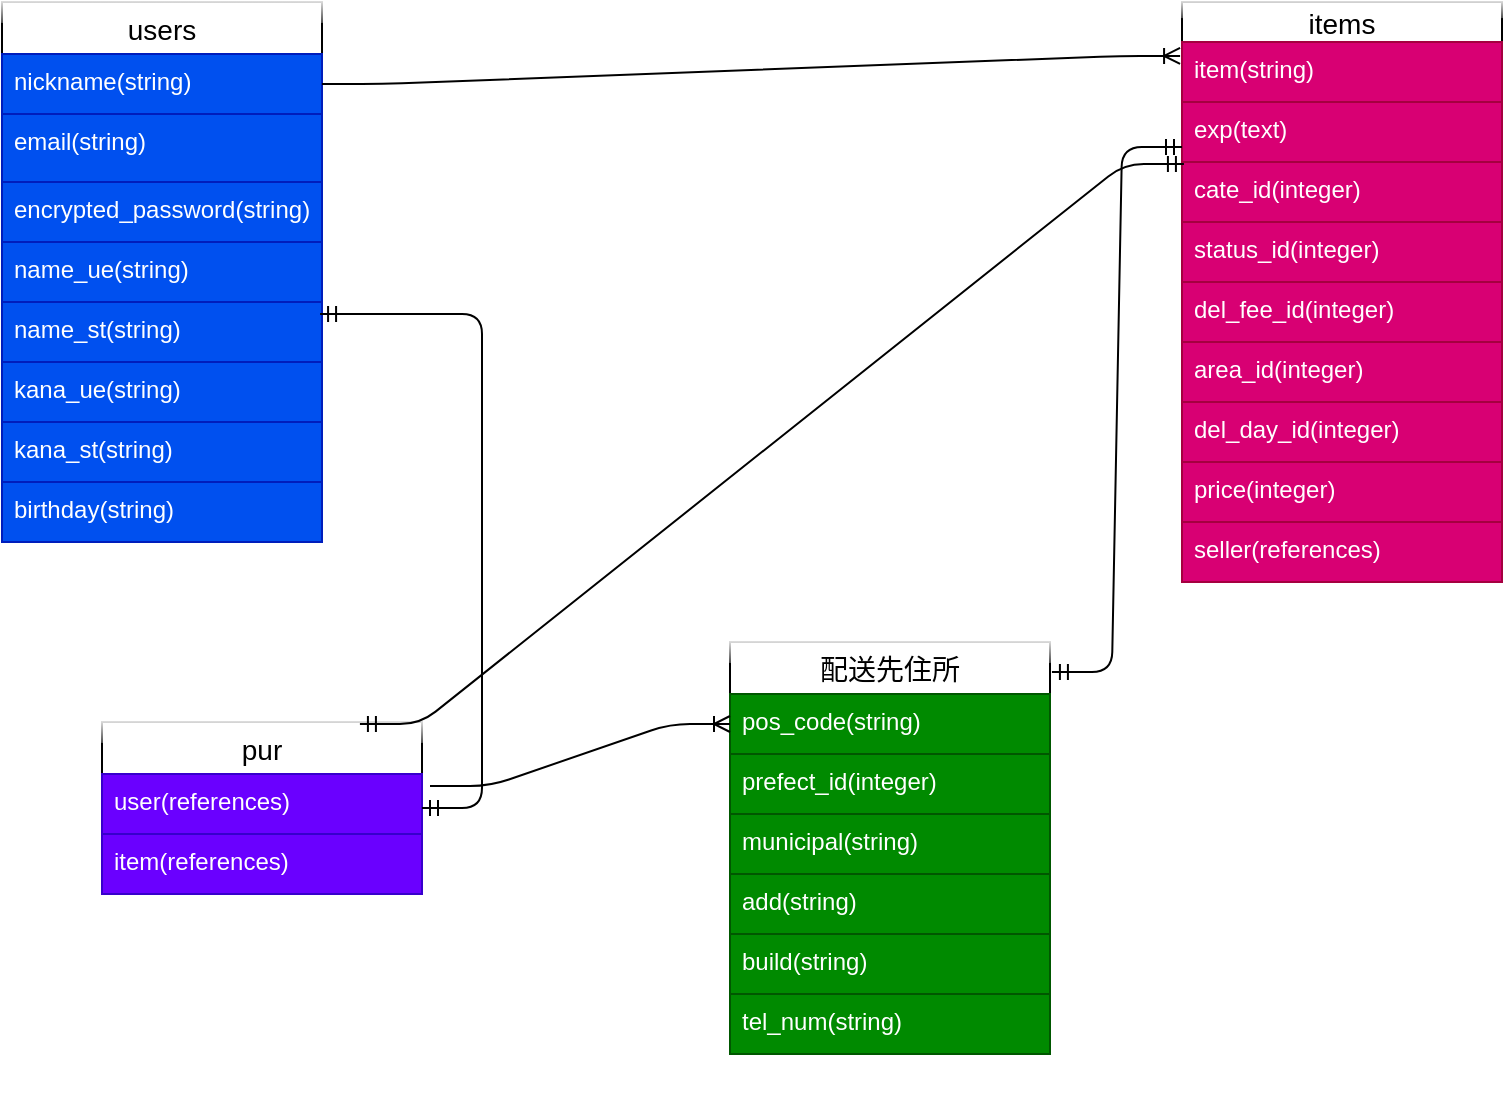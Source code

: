 <mxfile>
    <diagram id="fK0ERflPdSt6uiP2Nvxq" name="ページ1">
        <mxGraphModel dx="728" dy="558" grid="1" gridSize="10" guides="1" tooltips="1" connect="1" arrows="1" fold="1" page="1" pageScale="1" pageWidth="827" pageHeight="1169" background="none" math="0" shadow="0">
            <root>
                <mxCell id="0"/>
                <mxCell id="1" parent="0"/>
                <mxCell id="7" value="users" style="swimlane;fontStyle=0;childLayout=stackLayout;horizontal=1;startSize=26;horizontalStack=0;resizeParent=1;resizeParentMax=0;resizeLast=0;collapsible=1;marginBottom=0;align=center;fontSize=14;glass=1;" parent="1" vertex="1">
                    <mxGeometry x="50" width="160" height="270" as="geometry"/>
                </mxCell>
                <mxCell id="8" value="nickname(string)" style="text;strokeColor=#001DBC;fillColor=#0050ef;spacingLeft=4;spacingRight=4;overflow=hidden;rotatable=0;points=[[0,0.5],[1,0.5]];portConstraint=eastwest;fontSize=12;fontColor=#ffffff;" parent="7" vertex="1">
                    <mxGeometry y="26" width="160" height="30" as="geometry"/>
                </mxCell>
                <mxCell id="9" value="email(string)" style="text;strokeColor=#001DBC;fillColor=#0050ef;spacingLeft=4;spacingRight=4;overflow=hidden;rotatable=0;points=[[0,0.5],[1,0.5]];portConstraint=eastwest;fontSize=12;fontColor=#ffffff;" parent="7" vertex="1">
                    <mxGeometry y="56" width="160" height="34" as="geometry"/>
                </mxCell>
                <mxCell id="23" value="encrypted_password(string)&#10;" style="text;strokeColor=#001DBC;fillColor=#0050ef;spacingLeft=4;spacingRight=4;overflow=hidden;rotatable=0;points=[[0,0.5],[1,0.5]];portConstraint=eastwest;fontSize=12;fontColor=#ffffff;" parent="7" vertex="1">
                    <mxGeometry y="90" width="160" height="30" as="geometry"/>
                </mxCell>
                <mxCell id="73" value="name_ue(string)" style="text;strokeColor=#001DBC;fillColor=#0050ef;spacingLeft=4;spacingRight=4;overflow=hidden;rotatable=0;points=[[0,0.5],[1,0.5]];portConstraint=eastwest;fontSize=12;fontColor=#ffffff;" parent="7" vertex="1">
                    <mxGeometry y="120" width="160" height="30" as="geometry"/>
                </mxCell>
                <mxCell id="83" value="name_st(string)" style="text;strokeColor=#001DBC;fillColor=#0050ef;spacingLeft=4;spacingRight=4;overflow=hidden;rotatable=0;points=[[0,0.5],[1,0.5]];portConstraint=eastwest;fontSize=12;fontColor=#ffffff;" parent="7" vertex="1">
                    <mxGeometry y="150" width="160" height="30" as="geometry"/>
                </mxCell>
                <mxCell id="79" value="kana_ue(string)" style="text;strokeColor=#001DBC;fillColor=#0050ef;spacingLeft=4;spacingRight=4;overflow=hidden;rotatable=0;points=[[0,0.5],[1,0.5]];portConstraint=eastwest;fontSize=12;fontColor=#ffffff;" parent="7" vertex="1">
                    <mxGeometry y="180" width="160" height="30" as="geometry"/>
                </mxCell>
                <mxCell id="84" value="kana_st(string)" style="text;strokeColor=#001DBC;fillColor=#0050ef;spacingLeft=4;spacingRight=4;overflow=hidden;rotatable=0;points=[[0,0.5],[1,0.5]];portConstraint=eastwest;fontSize=12;fontColor=#ffffff;" parent="7" vertex="1">
                    <mxGeometry y="210" width="160" height="30" as="geometry"/>
                </mxCell>
                <mxCell id="80" value="birthday(string)" style="text;strokeColor=#001DBC;fillColor=#0050ef;spacingLeft=4;spacingRight=4;overflow=hidden;rotatable=0;points=[[0,0.5],[1,0.5]];portConstraint=eastwest;fontSize=12;fontColor=#ffffff;" parent="7" vertex="1">
                    <mxGeometry y="240" width="160" height="30" as="geometry"/>
                </mxCell>
                <mxCell id="12" value="items" style="swimlane;fontStyle=0;childLayout=stackLayout;horizontal=1;startSize=20;horizontalStack=0;resizeParent=1;resizeParentMax=0;resizeLast=0;collapsible=1;marginBottom=0;align=center;fontSize=14;glass=1;" parent="1" vertex="1">
                    <mxGeometry x="640" width="160" height="290" as="geometry"/>
                </mxCell>
                <mxCell id="14" value="item(string)" style="text;strokeColor=#A50040;fillColor=#d80073;spacingLeft=4;spacingRight=4;overflow=hidden;rotatable=0;points=[[0,0.5],[1,0.5]];portConstraint=eastwest;fontSize=12;fontColor=#ffffff;" parent="12" vertex="1">
                    <mxGeometry y="20" width="160" height="30" as="geometry"/>
                </mxCell>
                <mxCell id="15" value="exp(text)" style="text;strokeColor=#A50040;fillColor=#d80073;spacingLeft=4;spacingRight=4;overflow=hidden;rotatable=0;points=[[0,0.5],[1,0.5]];portConstraint=eastwest;fontSize=12;fontColor=#ffffff;" parent="12" vertex="1">
                    <mxGeometry y="50" width="160" height="30" as="geometry"/>
                </mxCell>
                <mxCell id="33" value="cate_id(integer)" style="text;strokeColor=#A50040;fillColor=#d80073;spacingLeft=4;spacingRight=4;overflow=hidden;rotatable=0;points=[[0,0.5],[1,0.5]];portConstraint=eastwest;fontSize=12;fontColor=#ffffff;" parent="12" vertex="1">
                    <mxGeometry y="80" width="160" height="30" as="geometry"/>
                </mxCell>
                <mxCell id="34" value="status_id(integer)" style="text;strokeColor=#A50040;fillColor=#d80073;spacingLeft=4;spacingRight=4;overflow=hidden;rotatable=0;points=[[0,0.5],[1,0.5]];portConstraint=eastwest;fontSize=12;fontColor=#ffffff;" parent="12" vertex="1">
                    <mxGeometry y="110" width="160" height="30" as="geometry"/>
                </mxCell>
                <mxCell id="35" value="del_fee_id(integer)" style="text;strokeColor=#A50040;fillColor=#d80073;spacingLeft=4;spacingRight=4;overflow=hidden;rotatable=0;points=[[0,0.5],[1,0.5]];portConstraint=eastwest;fontSize=12;fontColor=#ffffff;" parent="12" vertex="1">
                    <mxGeometry y="140" width="160" height="30" as="geometry"/>
                </mxCell>
                <mxCell id="36" value="area_id(integer)" style="text;strokeColor=#A50040;fillColor=#d80073;spacingLeft=4;spacingRight=4;overflow=hidden;rotatable=0;points=[[0,0.5],[1,0.5]];portConstraint=eastwest;fontSize=12;fontColor=#ffffff;" parent="12" vertex="1">
                    <mxGeometry y="170" width="160" height="30" as="geometry"/>
                </mxCell>
                <mxCell id="38" value="del_day_id(integer)" style="text;strokeColor=#A50040;fillColor=#d80073;spacingLeft=4;spacingRight=4;overflow=hidden;rotatable=0;points=[[0,0.5],[1,0.5]];portConstraint=eastwest;fontSize=12;fontColor=#ffffff;" parent="12" vertex="1">
                    <mxGeometry y="200" width="160" height="30" as="geometry"/>
                </mxCell>
                <mxCell id="39" value="price(integer)" style="text;strokeColor=#A50040;fillColor=#d80073;spacingLeft=4;spacingRight=4;overflow=hidden;rotatable=0;points=[[0,0.5],[1,0.5]];portConstraint=eastwest;fontSize=12;fontColor=#ffffff;" parent="12" vertex="1">
                    <mxGeometry y="230" width="160" height="30" as="geometry"/>
                </mxCell>
                <mxCell id="102" value="seller(references)" style="text;strokeColor=#A50040;fillColor=#d80073;spacingLeft=4;spacingRight=4;overflow=hidden;rotatable=0;points=[[0,0.5],[1,0.5]];portConstraint=eastwest;fontSize=12;fontColor=#ffffff;" parent="12" vertex="1">
                    <mxGeometry y="260" width="160" height="30" as="geometry"/>
                </mxCell>
                <mxCell id="17" value="配送先住所" style="swimlane;fontStyle=0;childLayout=stackLayout;horizontal=1;startSize=26;horizontalStack=0;resizeParent=1;resizeParentMax=0;resizeLast=0;collapsible=1;marginBottom=0;align=center;fontSize=14;glass=1;" parent="1" vertex="1">
                    <mxGeometry x="414" y="320" width="160" height="206" as="geometry"/>
                </mxCell>
                <mxCell id="18" value="pos_code(string)" style="text;strokeColor=#005700;fillColor=#008a00;spacingLeft=4;spacingRight=4;overflow=hidden;rotatable=0;points=[[0,0.5],[1,0.5]];portConstraint=eastwest;fontSize=12;fontColor=#ffffff;" parent="17" vertex="1">
                    <mxGeometry y="26" width="160" height="30" as="geometry"/>
                </mxCell>
                <mxCell id="20" value="prefect_id(integer)" style="text;strokeColor=#005700;fillColor=#008a00;spacingLeft=4;spacingRight=4;overflow=hidden;rotatable=0;points=[[0,0.5],[1,0.5]];portConstraint=eastwest;fontSize=12;fontColor=#ffffff;" parent="17" vertex="1">
                    <mxGeometry y="56" width="160" height="30" as="geometry"/>
                </mxCell>
                <mxCell id="42" value="municipal(string)" style="text;strokeColor=#005700;fillColor=#008a00;spacingLeft=4;spacingRight=4;overflow=hidden;rotatable=0;points=[[0,0.5],[1,0.5]];portConstraint=eastwest;fontSize=12;fontColor=#ffffff;" parent="17" vertex="1">
                    <mxGeometry y="86" width="160" height="30" as="geometry"/>
                </mxCell>
                <mxCell id="43" value="add(string)" style="text;strokeColor=#005700;fillColor=#008a00;spacingLeft=4;spacingRight=4;overflow=hidden;rotatable=0;points=[[0,0.5],[1,0.5]];portConstraint=eastwest;fontSize=12;fontColor=#ffffff;" parent="17" vertex="1">
                    <mxGeometry y="116" width="160" height="30" as="geometry"/>
                </mxCell>
                <mxCell id="44" value="build(string)" style="text;strokeColor=#005700;fillColor=#008a00;spacingLeft=4;spacingRight=4;overflow=hidden;rotatable=0;points=[[0,0.5],[1,0.5]];portConstraint=eastwest;fontSize=12;fontColor=#ffffff;" parent="17" vertex="1">
                    <mxGeometry y="146" width="160" height="30" as="geometry"/>
                </mxCell>
                <mxCell id="45" value="tel_num(string)" style="text;strokeColor=#005700;fillColor=#008a00;spacingLeft=4;spacingRight=4;overflow=hidden;rotatable=0;points=[[0,0.5],[1,0.5]];portConstraint=eastwest;fontSize=12;fontColor=#ffffff;" parent="17" vertex="1">
                    <mxGeometry y="176" width="160" height="30" as="geometry"/>
                </mxCell>
                <mxCell id="46" value="" style="edgeStyle=entityRelationEdgeStyle;fontSize=12;html=1;endArrow=ERoneToMany;entryX=0;entryY=0.5;entryDx=0;entryDy=0;exitX=1.025;exitY=0.2;exitDx=0;exitDy=0;exitPerimeter=0;" parent="1" target="18" edge="1">
                    <mxGeometry width="100" height="100" relative="1" as="geometry">
                        <mxPoint x="264" y="392" as="sourcePoint"/>
                        <mxPoint x="254" y="310" as="targetPoint"/>
                    </mxGeometry>
                </mxCell>
                <mxCell id="61" value="" style="shape=partialRectangle;connectable=0;fillColor=none;top=0;left=0;bottom=0;right=0;align=left;spacingLeft=6;overflow=hidden;" parent="1" vertex="1">
                    <mxGeometry x="110" y="518" width="150" height="30" as="geometry"/>
                </mxCell>
                <mxCell id="81" value="" style="edgeStyle=entityRelationEdgeStyle;fontSize=12;html=1;endArrow=ERoneToMany;exitX=1;exitY=0.5;exitDx=0;exitDy=0;entryX=-0.006;entryY=0.233;entryDx=0;entryDy=0;entryPerimeter=0;" parent="1" source="8" target="14" edge="1">
                    <mxGeometry width="100" height="100" relative="1" as="geometry">
                        <mxPoint x="270" y="110" as="sourcePoint"/>
                        <mxPoint x="610" y="60.99" as="targetPoint"/>
                    </mxGeometry>
                </mxCell>
                <mxCell id="82" value="" style="edgeStyle=entityRelationEdgeStyle;fontSize=12;html=1;endArrow=ERmandOne;startArrow=ERmandOne;exitX=1.006;exitY=0.073;exitDx=0;exitDy=0;exitPerimeter=0;entryX=0;entryY=0.25;entryDx=0;entryDy=0;" parent="1" source="17" target="12" edge="1">
                    <mxGeometry width="100" height="100" relative="1" as="geometry">
                        <mxPoint x="500" y="310" as="sourcePoint"/>
                        <mxPoint x="600" y="90" as="targetPoint"/>
                    </mxGeometry>
                </mxCell>
                <mxCell id="85" value="pur" style="swimlane;fontStyle=0;childLayout=stackLayout;horizontal=1;startSize=26;horizontalStack=0;resizeParent=1;resizeParentMax=0;resizeLast=0;collapsible=1;marginBottom=0;align=center;fontSize=14;glass=1;" parent="1" vertex="1">
                    <mxGeometry x="100" y="360" width="160" height="86" as="geometry"/>
                </mxCell>
                <mxCell id="92" value="user(references)" style="text;strokeColor=#3700CC;fillColor=#6a00ff;spacingLeft=4;spacingRight=4;overflow=hidden;rotatable=0;points=[[0,0.5],[1,0.5]];portConstraint=eastwest;fontSize=12;fontColor=#ffffff;" parent="85" vertex="1">
                    <mxGeometry y="26" width="160" height="30" as="geometry"/>
                </mxCell>
                <mxCell id="105" value="item(references)" style="text;strokeColor=#3700CC;fillColor=#6a00ff;spacingLeft=4;spacingRight=4;overflow=hidden;rotatable=0;points=[[0,0.5],[1,0.5]];portConstraint=eastwest;fontSize=12;fontColor=#ffffff;" parent="85" vertex="1">
                    <mxGeometry y="56" width="160" height="30" as="geometry"/>
                </mxCell>
                <mxCell id="90" value="" style="edgeStyle=entityRelationEdgeStyle;fontSize=12;html=1;endArrow=ERmandOne;startArrow=ERmandOne;entryX=0.994;entryY=0.2;entryDx=0;entryDy=0;entryPerimeter=0;" parent="1" source="85" target="83" edge="1">
                    <mxGeometry width="100" height="100" relative="1" as="geometry">
                        <mxPoint x="340" y="370" as="sourcePoint"/>
                        <mxPoint x="440" y="270" as="targetPoint"/>
                    </mxGeometry>
                </mxCell>
                <mxCell id="91" value="" style="edgeStyle=entityRelationEdgeStyle;fontSize=12;html=1;endArrow=ERmandOne;startArrow=ERmandOne;exitX=0.806;exitY=0.012;exitDx=0;exitDy=0;exitPerimeter=0;entryX=0.006;entryY=0.033;entryDx=0;entryDy=0;entryPerimeter=0;" parent="1" source="85" target="33" edge="1">
                    <mxGeometry width="100" height="100" relative="1" as="geometry">
                        <mxPoint x="380" y="330" as="sourcePoint"/>
                        <mxPoint x="480" y="230" as="targetPoint"/>
                    </mxGeometry>
                </mxCell>
            </root>
        </mxGraphModel>
    </diagram>
</mxfile>